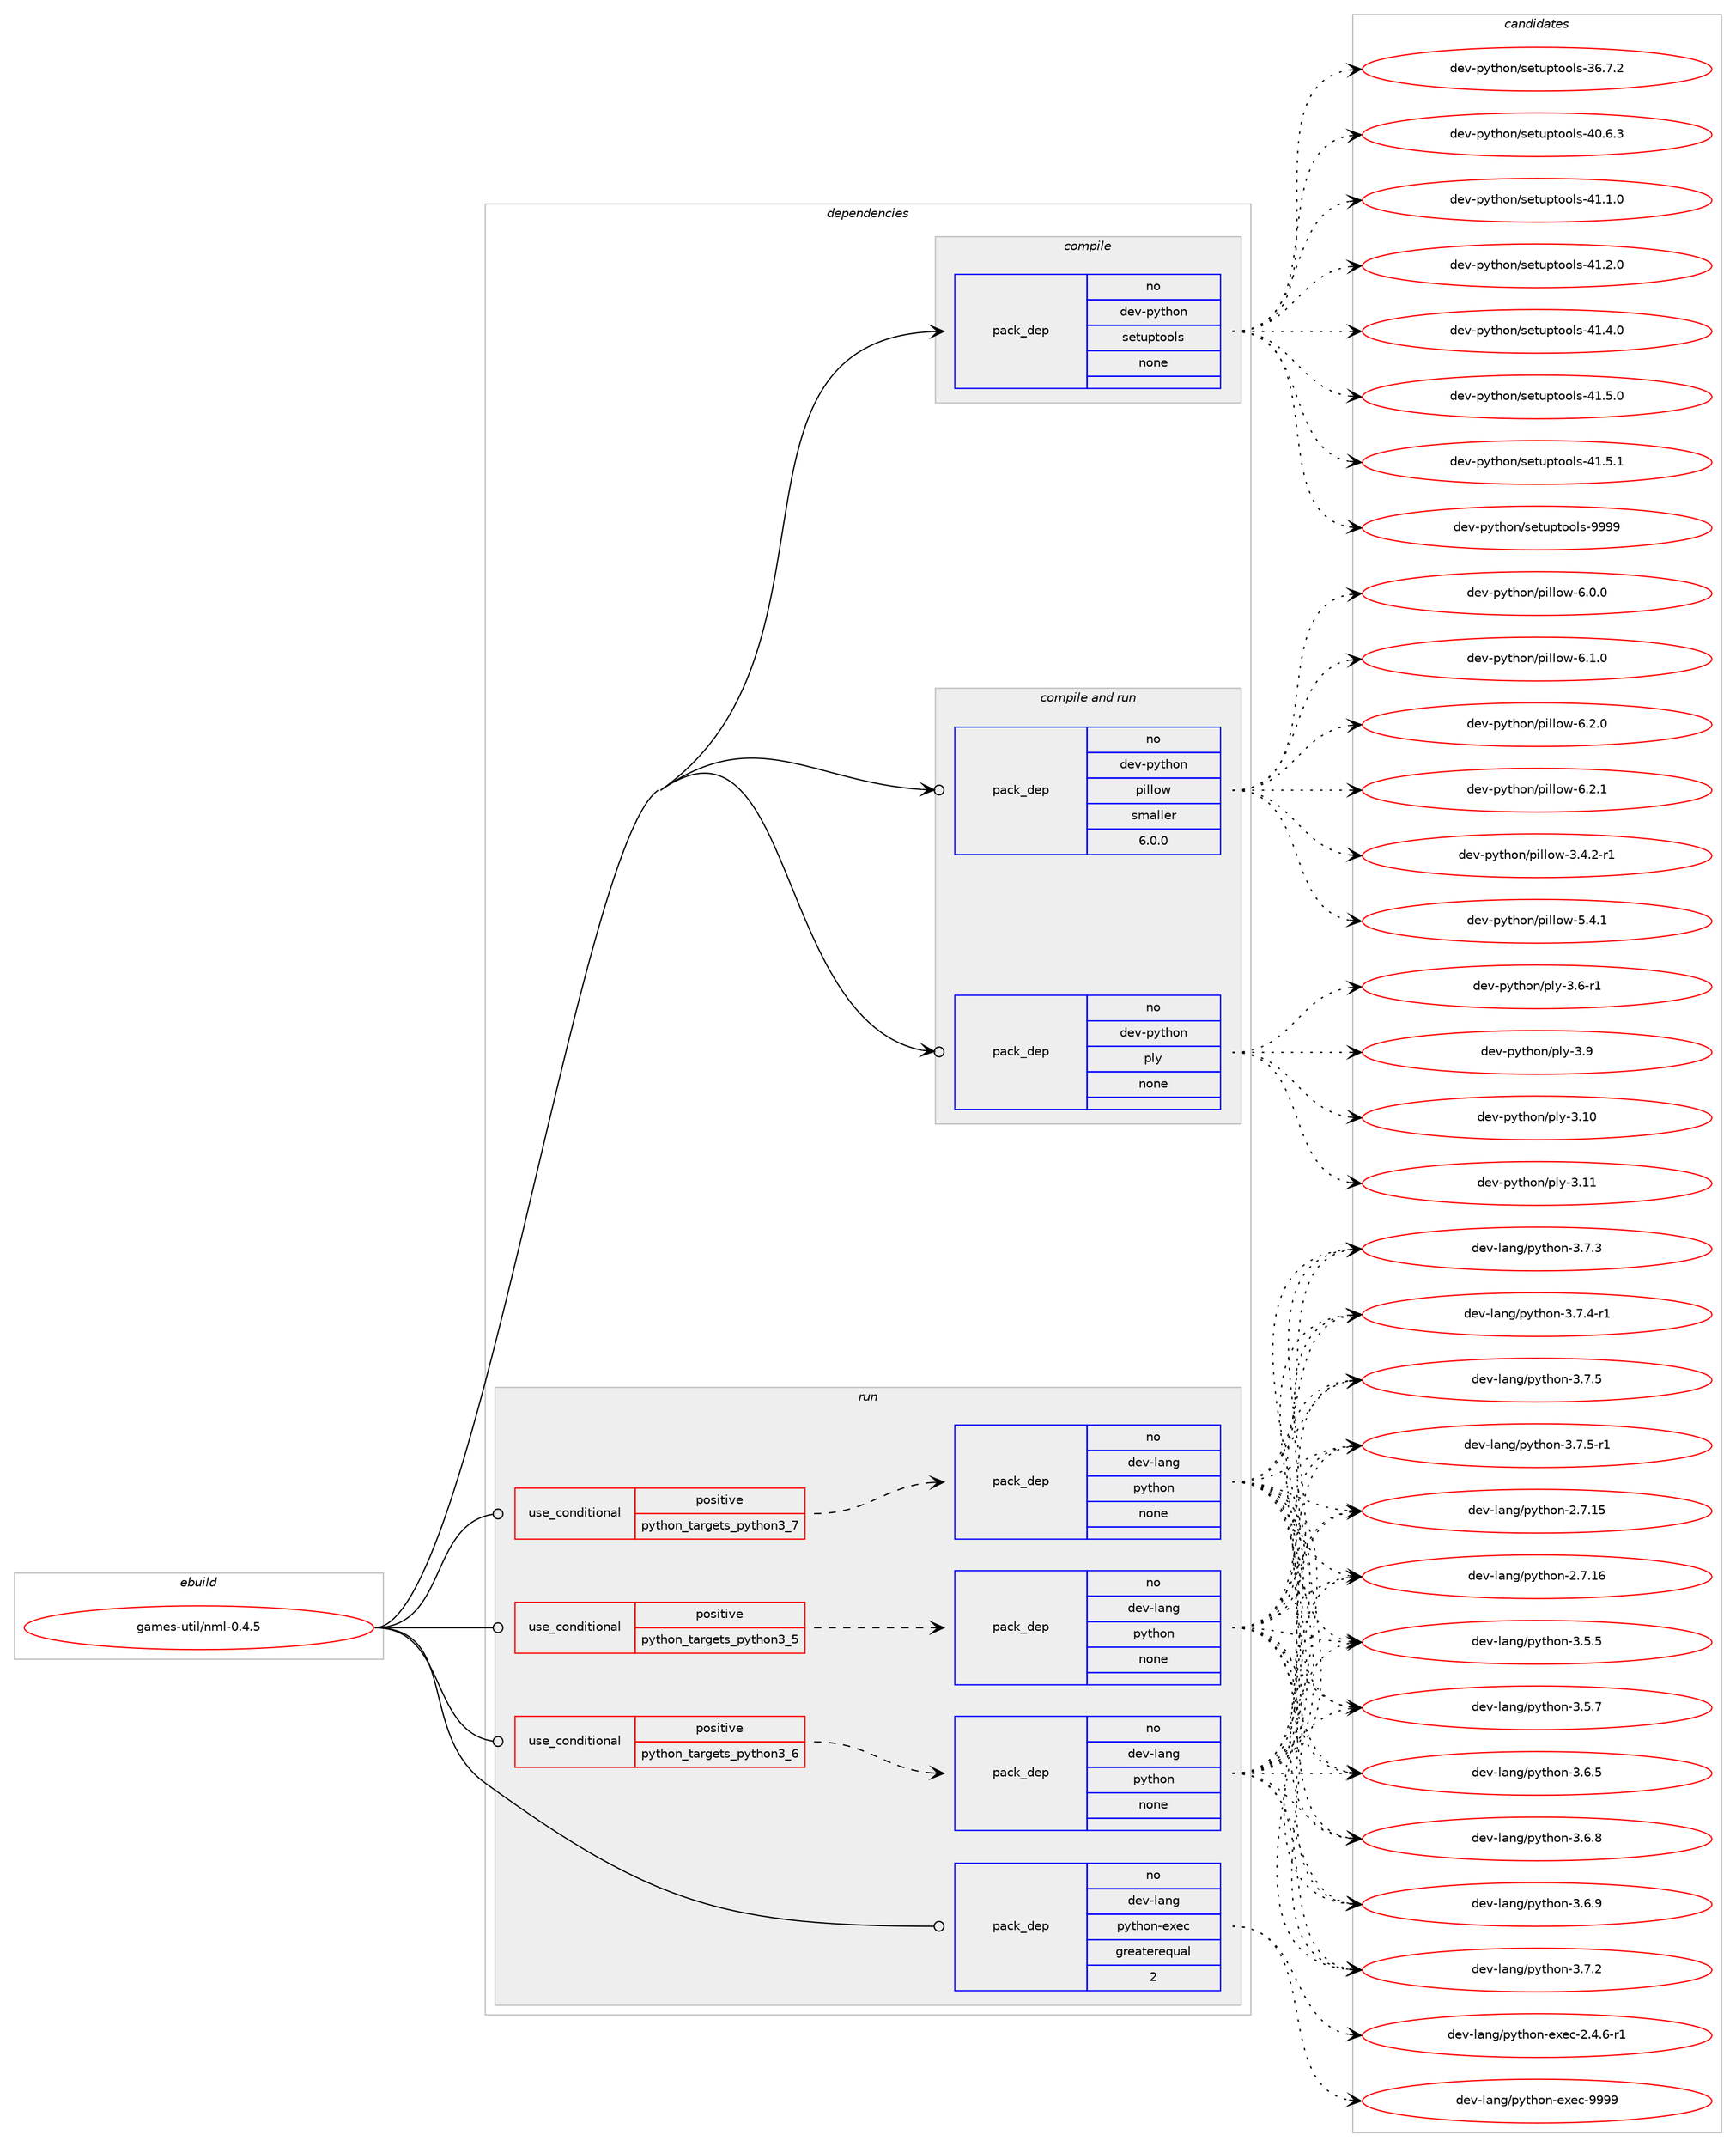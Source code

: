 digraph prolog {

# *************
# Graph options
# *************

newrank=true;
concentrate=true;
compound=true;
graph [rankdir=LR,fontname=Helvetica,fontsize=10,ranksep=1.5];#, ranksep=2.5, nodesep=0.2];
edge  [arrowhead=vee];
node  [fontname=Helvetica,fontsize=10];

# **********
# The ebuild
# **********

subgraph cluster_leftcol {
color=gray;
rank=same;
label=<<i>ebuild</i>>;
id [label="games-util/nml-0.4.5", color=red, width=4, href="../games-util/nml-0.4.5.svg"];
}

# ****************
# The dependencies
# ****************

subgraph cluster_midcol {
color=gray;
label=<<i>dependencies</i>>;
subgraph cluster_compile {
fillcolor="#eeeeee";
style=filled;
label=<<i>compile</i>>;
subgraph pack546592 {
dependency744516 [label=<<TABLE BORDER="0" CELLBORDER="1" CELLSPACING="0" CELLPADDING="4" WIDTH="220"><TR><TD ROWSPAN="6" CELLPADDING="30">pack_dep</TD></TR><TR><TD WIDTH="110">no</TD></TR><TR><TD>dev-python</TD></TR><TR><TD>setuptools</TD></TR><TR><TD>none</TD></TR><TR><TD></TD></TR></TABLE>>, shape=none, color=blue];
}
id:e -> dependency744516:w [weight=20,style="solid",arrowhead="vee"];
}
subgraph cluster_compileandrun {
fillcolor="#eeeeee";
style=filled;
label=<<i>compile and run</i>>;
subgraph pack546593 {
dependency744517 [label=<<TABLE BORDER="0" CELLBORDER="1" CELLSPACING="0" CELLPADDING="4" WIDTH="220"><TR><TD ROWSPAN="6" CELLPADDING="30">pack_dep</TD></TR><TR><TD WIDTH="110">no</TD></TR><TR><TD>dev-python</TD></TR><TR><TD>pillow</TD></TR><TR><TD>smaller</TD></TR><TR><TD>6.0.0</TD></TR></TABLE>>, shape=none, color=blue];
}
id:e -> dependency744517:w [weight=20,style="solid",arrowhead="odotvee"];
subgraph pack546594 {
dependency744518 [label=<<TABLE BORDER="0" CELLBORDER="1" CELLSPACING="0" CELLPADDING="4" WIDTH="220"><TR><TD ROWSPAN="6" CELLPADDING="30">pack_dep</TD></TR><TR><TD WIDTH="110">no</TD></TR><TR><TD>dev-python</TD></TR><TR><TD>ply</TD></TR><TR><TD>none</TD></TR><TR><TD></TD></TR></TABLE>>, shape=none, color=blue];
}
id:e -> dependency744518:w [weight=20,style="solid",arrowhead="odotvee"];
}
subgraph cluster_run {
fillcolor="#eeeeee";
style=filled;
label=<<i>run</i>>;
subgraph cond185392 {
dependency744519 [label=<<TABLE BORDER="0" CELLBORDER="1" CELLSPACING="0" CELLPADDING="4"><TR><TD ROWSPAN="3" CELLPADDING="10">use_conditional</TD></TR><TR><TD>positive</TD></TR><TR><TD>python_targets_python3_5</TD></TR></TABLE>>, shape=none, color=red];
subgraph pack546595 {
dependency744520 [label=<<TABLE BORDER="0" CELLBORDER="1" CELLSPACING="0" CELLPADDING="4" WIDTH="220"><TR><TD ROWSPAN="6" CELLPADDING="30">pack_dep</TD></TR><TR><TD WIDTH="110">no</TD></TR><TR><TD>dev-lang</TD></TR><TR><TD>python</TD></TR><TR><TD>none</TD></TR><TR><TD></TD></TR></TABLE>>, shape=none, color=blue];
}
dependency744519:e -> dependency744520:w [weight=20,style="dashed",arrowhead="vee"];
}
id:e -> dependency744519:w [weight=20,style="solid",arrowhead="odot"];
subgraph cond185393 {
dependency744521 [label=<<TABLE BORDER="0" CELLBORDER="1" CELLSPACING="0" CELLPADDING="4"><TR><TD ROWSPAN="3" CELLPADDING="10">use_conditional</TD></TR><TR><TD>positive</TD></TR><TR><TD>python_targets_python3_6</TD></TR></TABLE>>, shape=none, color=red];
subgraph pack546596 {
dependency744522 [label=<<TABLE BORDER="0" CELLBORDER="1" CELLSPACING="0" CELLPADDING="4" WIDTH="220"><TR><TD ROWSPAN="6" CELLPADDING="30">pack_dep</TD></TR><TR><TD WIDTH="110">no</TD></TR><TR><TD>dev-lang</TD></TR><TR><TD>python</TD></TR><TR><TD>none</TD></TR><TR><TD></TD></TR></TABLE>>, shape=none, color=blue];
}
dependency744521:e -> dependency744522:w [weight=20,style="dashed",arrowhead="vee"];
}
id:e -> dependency744521:w [weight=20,style="solid",arrowhead="odot"];
subgraph cond185394 {
dependency744523 [label=<<TABLE BORDER="0" CELLBORDER="1" CELLSPACING="0" CELLPADDING="4"><TR><TD ROWSPAN="3" CELLPADDING="10">use_conditional</TD></TR><TR><TD>positive</TD></TR><TR><TD>python_targets_python3_7</TD></TR></TABLE>>, shape=none, color=red];
subgraph pack546597 {
dependency744524 [label=<<TABLE BORDER="0" CELLBORDER="1" CELLSPACING="0" CELLPADDING="4" WIDTH="220"><TR><TD ROWSPAN="6" CELLPADDING="30">pack_dep</TD></TR><TR><TD WIDTH="110">no</TD></TR><TR><TD>dev-lang</TD></TR><TR><TD>python</TD></TR><TR><TD>none</TD></TR><TR><TD></TD></TR></TABLE>>, shape=none, color=blue];
}
dependency744523:e -> dependency744524:w [weight=20,style="dashed",arrowhead="vee"];
}
id:e -> dependency744523:w [weight=20,style="solid",arrowhead="odot"];
subgraph pack546598 {
dependency744525 [label=<<TABLE BORDER="0" CELLBORDER="1" CELLSPACING="0" CELLPADDING="4" WIDTH="220"><TR><TD ROWSPAN="6" CELLPADDING="30">pack_dep</TD></TR><TR><TD WIDTH="110">no</TD></TR><TR><TD>dev-lang</TD></TR><TR><TD>python-exec</TD></TR><TR><TD>greaterequal</TD></TR><TR><TD>2</TD></TR></TABLE>>, shape=none, color=blue];
}
id:e -> dependency744525:w [weight=20,style="solid",arrowhead="odot"];
}
}

# **************
# The candidates
# **************

subgraph cluster_choices {
rank=same;
color=gray;
label=<<i>candidates</i>>;

subgraph choice546592 {
color=black;
nodesep=1;
choice100101118451121211161041111104711510111611711211611111110811545515446554650 [label="dev-python/setuptools-36.7.2", color=red, width=4,href="../dev-python/setuptools-36.7.2.svg"];
choice100101118451121211161041111104711510111611711211611111110811545524846544651 [label="dev-python/setuptools-40.6.3", color=red, width=4,href="../dev-python/setuptools-40.6.3.svg"];
choice100101118451121211161041111104711510111611711211611111110811545524946494648 [label="dev-python/setuptools-41.1.0", color=red, width=4,href="../dev-python/setuptools-41.1.0.svg"];
choice100101118451121211161041111104711510111611711211611111110811545524946504648 [label="dev-python/setuptools-41.2.0", color=red, width=4,href="../dev-python/setuptools-41.2.0.svg"];
choice100101118451121211161041111104711510111611711211611111110811545524946524648 [label="dev-python/setuptools-41.4.0", color=red, width=4,href="../dev-python/setuptools-41.4.0.svg"];
choice100101118451121211161041111104711510111611711211611111110811545524946534648 [label="dev-python/setuptools-41.5.0", color=red, width=4,href="../dev-python/setuptools-41.5.0.svg"];
choice100101118451121211161041111104711510111611711211611111110811545524946534649 [label="dev-python/setuptools-41.5.1", color=red, width=4,href="../dev-python/setuptools-41.5.1.svg"];
choice10010111845112121116104111110471151011161171121161111111081154557575757 [label="dev-python/setuptools-9999", color=red, width=4,href="../dev-python/setuptools-9999.svg"];
dependency744516:e -> choice100101118451121211161041111104711510111611711211611111110811545515446554650:w [style=dotted,weight="100"];
dependency744516:e -> choice100101118451121211161041111104711510111611711211611111110811545524846544651:w [style=dotted,weight="100"];
dependency744516:e -> choice100101118451121211161041111104711510111611711211611111110811545524946494648:w [style=dotted,weight="100"];
dependency744516:e -> choice100101118451121211161041111104711510111611711211611111110811545524946504648:w [style=dotted,weight="100"];
dependency744516:e -> choice100101118451121211161041111104711510111611711211611111110811545524946524648:w [style=dotted,weight="100"];
dependency744516:e -> choice100101118451121211161041111104711510111611711211611111110811545524946534648:w [style=dotted,weight="100"];
dependency744516:e -> choice100101118451121211161041111104711510111611711211611111110811545524946534649:w [style=dotted,weight="100"];
dependency744516:e -> choice10010111845112121116104111110471151011161171121161111111081154557575757:w [style=dotted,weight="100"];
}
subgraph choice546593 {
color=black;
nodesep=1;
choice10010111845112121116104111110471121051081081111194551465246504511449 [label="dev-python/pillow-3.4.2-r1", color=red, width=4,href="../dev-python/pillow-3.4.2-r1.svg"];
choice1001011184511212111610411111047112105108108111119455346524649 [label="dev-python/pillow-5.4.1", color=red, width=4,href="../dev-python/pillow-5.4.1.svg"];
choice1001011184511212111610411111047112105108108111119455446484648 [label="dev-python/pillow-6.0.0", color=red, width=4,href="../dev-python/pillow-6.0.0.svg"];
choice1001011184511212111610411111047112105108108111119455446494648 [label="dev-python/pillow-6.1.0", color=red, width=4,href="../dev-python/pillow-6.1.0.svg"];
choice1001011184511212111610411111047112105108108111119455446504648 [label="dev-python/pillow-6.2.0", color=red, width=4,href="../dev-python/pillow-6.2.0.svg"];
choice1001011184511212111610411111047112105108108111119455446504649 [label="dev-python/pillow-6.2.1", color=red, width=4,href="../dev-python/pillow-6.2.1.svg"];
dependency744517:e -> choice10010111845112121116104111110471121051081081111194551465246504511449:w [style=dotted,weight="100"];
dependency744517:e -> choice1001011184511212111610411111047112105108108111119455346524649:w [style=dotted,weight="100"];
dependency744517:e -> choice1001011184511212111610411111047112105108108111119455446484648:w [style=dotted,weight="100"];
dependency744517:e -> choice1001011184511212111610411111047112105108108111119455446494648:w [style=dotted,weight="100"];
dependency744517:e -> choice1001011184511212111610411111047112105108108111119455446504648:w [style=dotted,weight="100"];
dependency744517:e -> choice1001011184511212111610411111047112105108108111119455446504649:w [style=dotted,weight="100"];
}
subgraph choice546594 {
color=black;
nodesep=1;
choice10010111845112121116104111110471121081214551464948 [label="dev-python/ply-3.10", color=red, width=4,href="../dev-python/ply-3.10.svg"];
choice10010111845112121116104111110471121081214551464949 [label="dev-python/ply-3.11", color=red, width=4,href="../dev-python/ply-3.11.svg"];
choice1001011184511212111610411111047112108121455146544511449 [label="dev-python/ply-3.6-r1", color=red, width=4,href="../dev-python/ply-3.6-r1.svg"];
choice100101118451121211161041111104711210812145514657 [label="dev-python/ply-3.9", color=red, width=4,href="../dev-python/ply-3.9.svg"];
dependency744518:e -> choice10010111845112121116104111110471121081214551464948:w [style=dotted,weight="100"];
dependency744518:e -> choice10010111845112121116104111110471121081214551464949:w [style=dotted,weight="100"];
dependency744518:e -> choice1001011184511212111610411111047112108121455146544511449:w [style=dotted,weight="100"];
dependency744518:e -> choice100101118451121211161041111104711210812145514657:w [style=dotted,weight="100"];
}
subgraph choice546595 {
color=black;
nodesep=1;
choice10010111845108971101034711212111610411111045504655464953 [label="dev-lang/python-2.7.15", color=red, width=4,href="../dev-lang/python-2.7.15.svg"];
choice10010111845108971101034711212111610411111045504655464954 [label="dev-lang/python-2.7.16", color=red, width=4,href="../dev-lang/python-2.7.16.svg"];
choice100101118451089711010347112121116104111110455146534653 [label="dev-lang/python-3.5.5", color=red, width=4,href="../dev-lang/python-3.5.5.svg"];
choice100101118451089711010347112121116104111110455146534655 [label="dev-lang/python-3.5.7", color=red, width=4,href="../dev-lang/python-3.5.7.svg"];
choice100101118451089711010347112121116104111110455146544653 [label="dev-lang/python-3.6.5", color=red, width=4,href="../dev-lang/python-3.6.5.svg"];
choice100101118451089711010347112121116104111110455146544656 [label="dev-lang/python-3.6.8", color=red, width=4,href="../dev-lang/python-3.6.8.svg"];
choice100101118451089711010347112121116104111110455146544657 [label="dev-lang/python-3.6.9", color=red, width=4,href="../dev-lang/python-3.6.9.svg"];
choice100101118451089711010347112121116104111110455146554650 [label="dev-lang/python-3.7.2", color=red, width=4,href="../dev-lang/python-3.7.2.svg"];
choice100101118451089711010347112121116104111110455146554651 [label="dev-lang/python-3.7.3", color=red, width=4,href="../dev-lang/python-3.7.3.svg"];
choice1001011184510897110103471121211161041111104551465546524511449 [label="dev-lang/python-3.7.4-r1", color=red, width=4,href="../dev-lang/python-3.7.4-r1.svg"];
choice100101118451089711010347112121116104111110455146554653 [label="dev-lang/python-3.7.5", color=red, width=4,href="../dev-lang/python-3.7.5.svg"];
choice1001011184510897110103471121211161041111104551465546534511449 [label="dev-lang/python-3.7.5-r1", color=red, width=4,href="../dev-lang/python-3.7.5-r1.svg"];
dependency744520:e -> choice10010111845108971101034711212111610411111045504655464953:w [style=dotted,weight="100"];
dependency744520:e -> choice10010111845108971101034711212111610411111045504655464954:w [style=dotted,weight="100"];
dependency744520:e -> choice100101118451089711010347112121116104111110455146534653:w [style=dotted,weight="100"];
dependency744520:e -> choice100101118451089711010347112121116104111110455146534655:w [style=dotted,weight="100"];
dependency744520:e -> choice100101118451089711010347112121116104111110455146544653:w [style=dotted,weight="100"];
dependency744520:e -> choice100101118451089711010347112121116104111110455146544656:w [style=dotted,weight="100"];
dependency744520:e -> choice100101118451089711010347112121116104111110455146544657:w [style=dotted,weight="100"];
dependency744520:e -> choice100101118451089711010347112121116104111110455146554650:w [style=dotted,weight="100"];
dependency744520:e -> choice100101118451089711010347112121116104111110455146554651:w [style=dotted,weight="100"];
dependency744520:e -> choice1001011184510897110103471121211161041111104551465546524511449:w [style=dotted,weight="100"];
dependency744520:e -> choice100101118451089711010347112121116104111110455146554653:w [style=dotted,weight="100"];
dependency744520:e -> choice1001011184510897110103471121211161041111104551465546534511449:w [style=dotted,weight="100"];
}
subgraph choice546596 {
color=black;
nodesep=1;
choice10010111845108971101034711212111610411111045504655464953 [label="dev-lang/python-2.7.15", color=red, width=4,href="../dev-lang/python-2.7.15.svg"];
choice10010111845108971101034711212111610411111045504655464954 [label="dev-lang/python-2.7.16", color=red, width=4,href="../dev-lang/python-2.7.16.svg"];
choice100101118451089711010347112121116104111110455146534653 [label="dev-lang/python-3.5.5", color=red, width=4,href="../dev-lang/python-3.5.5.svg"];
choice100101118451089711010347112121116104111110455146534655 [label="dev-lang/python-3.5.7", color=red, width=4,href="../dev-lang/python-3.5.7.svg"];
choice100101118451089711010347112121116104111110455146544653 [label="dev-lang/python-3.6.5", color=red, width=4,href="../dev-lang/python-3.6.5.svg"];
choice100101118451089711010347112121116104111110455146544656 [label="dev-lang/python-3.6.8", color=red, width=4,href="../dev-lang/python-3.6.8.svg"];
choice100101118451089711010347112121116104111110455146544657 [label="dev-lang/python-3.6.9", color=red, width=4,href="../dev-lang/python-3.6.9.svg"];
choice100101118451089711010347112121116104111110455146554650 [label="dev-lang/python-3.7.2", color=red, width=4,href="../dev-lang/python-3.7.2.svg"];
choice100101118451089711010347112121116104111110455146554651 [label="dev-lang/python-3.7.3", color=red, width=4,href="../dev-lang/python-3.7.3.svg"];
choice1001011184510897110103471121211161041111104551465546524511449 [label="dev-lang/python-3.7.4-r1", color=red, width=4,href="../dev-lang/python-3.7.4-r1.svg"];
choice100101118451089711010347112121116104111110455146554653 [label="dev-lang/python-3.7.5", color=red, width=4,href="../dev-lang/python-3.7.5.svg"];
choice1001011184510897110103471121211161041111104551465546534511449 [label="dev-lang/python-3.7.5-r1", color=red, width=4,href="../dev-lang/python-3.7.5-r1.svg"];
dependency744522:e -> choice10010111845108971101034711212111610411111045504655464953:w [style=dotted,weight="100"];
dependency744522:e -> choice10010111845108971101034711212111610411111045504655464954:w [style=dotted,weight="100"];
dependency744522:e -> choice100101118451089711010347112121116104111110455146534653:w [style=dotted,weight="100"];
dependency744522:e -> choice100101118451089711010347112121116104111110455146534655:w [style=dotted,weight="100"];
dependency744522:e -> choice100101118451089711010347112121116104111110455146544653:w [style=dotted,weight="100"];
dependency744522:e -> choice100101118451089711010347112121116104111110455146544656:w [style=dotted,weight="100"];
dependency744522:e -> choice100101118451089711010347112121116104111110455146544657:w [style=dotted,weight="100"];
dependency744522:e -> choice100101118451089711010347112121116104111110455146554650:w [style=dotted,weight="100"];
dependency744522:e -> choice100101118451089711010347112121116104111110455146554651:w [style=dotted,weight="100"];
dependency744522:e -> choice1001011184510897110103471121211161041111104551465546524511449:w [style=dotted,weight="100"];
dependency744522:e -> choice100101118451089711010347112121116104111110455146554653:w [style=dotted,weight="100"];
dependency744522:e -> choice1001011184510897110103471121211161041111104551465546534511449:w [style=dotted,weight="100"];
}
subgraph choice546597 {
color=black;
nodesep=1;
choice10010111845108971101034711212111610411111045504655464953 [label="dev-lang/python-2.7.15", color=red, width=4,href="../dev-lang/python-2.7.15.svg"];
choice10010111845108971101034711212111610411111045504655464954 [label="dev-lang/python-2.7.16", color=red, width=4,href="../dev-lang/python-2.7.16.svg"];
choice100101118451089711010347112121116104111110455146534653 [label="dev-lang/python-3.5.5", color=red, width=4,href="../dev-lang/python-3.5.5.svg"];
choice100101118451089711010347112121116104111110455146534655 [label="dev-lang/python-3.5.7", color=red, width=4,href="../dev-lang/python-3.5.7.svg"];
choice100101118451089711010347112121116104111110455146544653 [label="dev-lang/python-3.6.5", color=red, width=4,href="../dev-lang/python-3.6.5.svg"];
choice100101118451089711010347112121116104111110455146544656 [label="dev-lang/python-3.6.8", color=red, width=4,href="../dev-lang/python-3.6.8.svg"];
choice100101118451089711010347112121116104111110455146544657 [label="dev-lang/python-3.6.9", color=red, width=4,href="../dev-lang/python-3.6.9.svg"];
choice100101118451089711010347112121116104111110455146554650 [label="dev-lang/python-3.7.2", color=red, width=4,href="../dev-lang/python-3.7.2.svg"];
choice100101118451089711010347112121116104111110455146554651 [label="dev-lang/python-3.7.3", color=red, width=4,href="../dev-lang/python-3.7.3.svg"];
choice1001011184510897110103471121211161041111104551465546524511449 [label="dev-lang/python-3.7.4-r1", color=red, width=4,href="../dev-lang/python-3.7.4-r1.svg"];
choice100101118451089711010347112121116104111110455146554653 [label="dev-lang/python-3.7.5", color=red, width=4,href="../dev-lang/python-3.7.5.svg"];
choice1001011184510897110103471121211161041111104551465546534511449 [label="dev-lang/python-3.7.5-r1", color=red, width=4,href="../dev-lang/python-3.7.5-r1.svg"];
dependency744524:e -> choice10010111845108971101034711212111610411111045504655464953:w [style=dotted,weight="100"];
dependency744524:e -> choice10010111845108971101034711212111610411111045504655464954:w [style=dotted,weight="100"];
dependency744524:e -> choice100101118451089711010347112121116104111110455146534653:w [style=dotted,weight="100"];
dependency744524:e -> choice100101118451089711010347112121116104111110455146534655:w [style=dotted,weight="100"];
dependency744524:e -> choice100101118451089711010347112121116104111110455146544653:w [style=dotted,weight="100"];
dependency744524:e -> choice100101118451089711010347112121116104111110455146544656:w [style=dotted,weight="100"];
dependency744524:e -> choice100101118451089711010347112121116104111110455146544657:w [style=dotted,weight="100"];
dependency744524:e -> choice100101118451089711010347112121116104111110455146554650:w [style=dotted,weight="100"];
dependency744524:e -> choice100101118451089711010347112121116104111110455146554651:w [style=dotted,weight="100"];
dependency744524:e -> choice1001011184510897110103471121211161041111104551465546524511449:w [style=dotted,weight="100"];
dependency744524:e -> choice100101118451089711010347112121116104111110455146554653:w [style=dotted,weight="100"];
dependency744524:e -> choice1001011184510897110103471121211161041111104551465546534511449:w [style=dotted,weight="100"];
}
subgraph choice546598 {
color=black;
nodesep=1;
choice10010111845108971101034711212111610411111045101120101994550465246544511449 [label="dev-lang/python-exec-2.4.6-r1", color=red, width=4,href="../dev-lang/python-exec-2.4.6-r1.svg"];
choice10010111845108971101034711212111610411111045101120101994557575757 [label="dev-lang/python-exec-9999", color=red, width=4,href="../dev-lang/python-exec-9999.svg"];
dependency744525:e -> choice10010111845108971101034711212111610411111045101120101994550465246544511449:w [style=dotted,weight="100"];
dependency744525:e -> choice10010111845108971101034711212111610411111045101120101994557575757:w [style=dotted,weight="100"];
}
}

}
